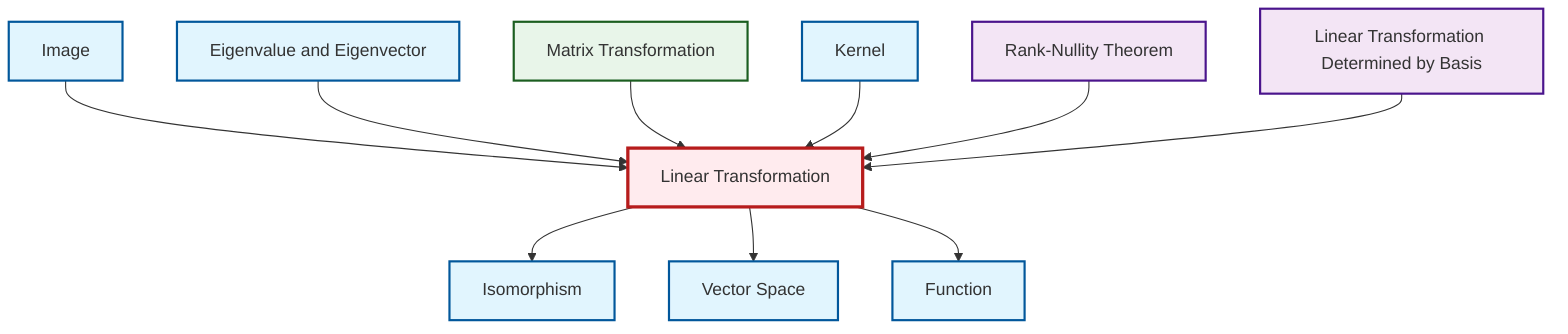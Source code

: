 graph TD
    classDef definition fill:#e1f5fe,stroke:#01579b,stroke-width:2px
    classDef theorem fill:#f3e5f5,stroke:#4a148c,stroke-width:2px
    classDef axiom fill:#fff3e0,stroke:#e65100,stroke-width:2px
    classDef example fill:#e8f5e9,stroke:#1b5e20,stroke-width:2px
    classDef current fill:#ffebee,stroke:#b71c1c,stroke-width:3px
    thm-rank-nullity["Rank-Nullity Theorem"]:::theorem
    def-vector-space["Vector Space"]:::definition
    def-image["Image"]:::definition
    ex-matrix-transformation["Matrix Transformation"]:::example
    def-function["Function"]:::definition
    thm-linear-transformation-basis["Linear Transformation Determined by Basis"]:::theorem
    def-eigenvalue-eigenvector["Eigenvalue and Eigenvector"]:::definition
    def-linear-transformation["Linear Transformation"]:::definition
    def-isomorphism["Isomorphism"]:::definition
    def-kernel["Kernel"]:::definition
    def-image --> def-linear-transformation
    def-linear-transformation --> def-isomorphism
    def-eigenvalue-eigenvector --> def-linear-transformation
    ex-matrix-transformation --> def-linear-transformation
    def-linear-transformation --> def-vector-space
    def-kernel --> def-linear-transformation
    thm-rank-nullity --> def-linear-transformation
    def-linear-transformation --> def-function
    thm-linear-transformation-basis --> def-linear-transformation
    class def-linear-transformation current